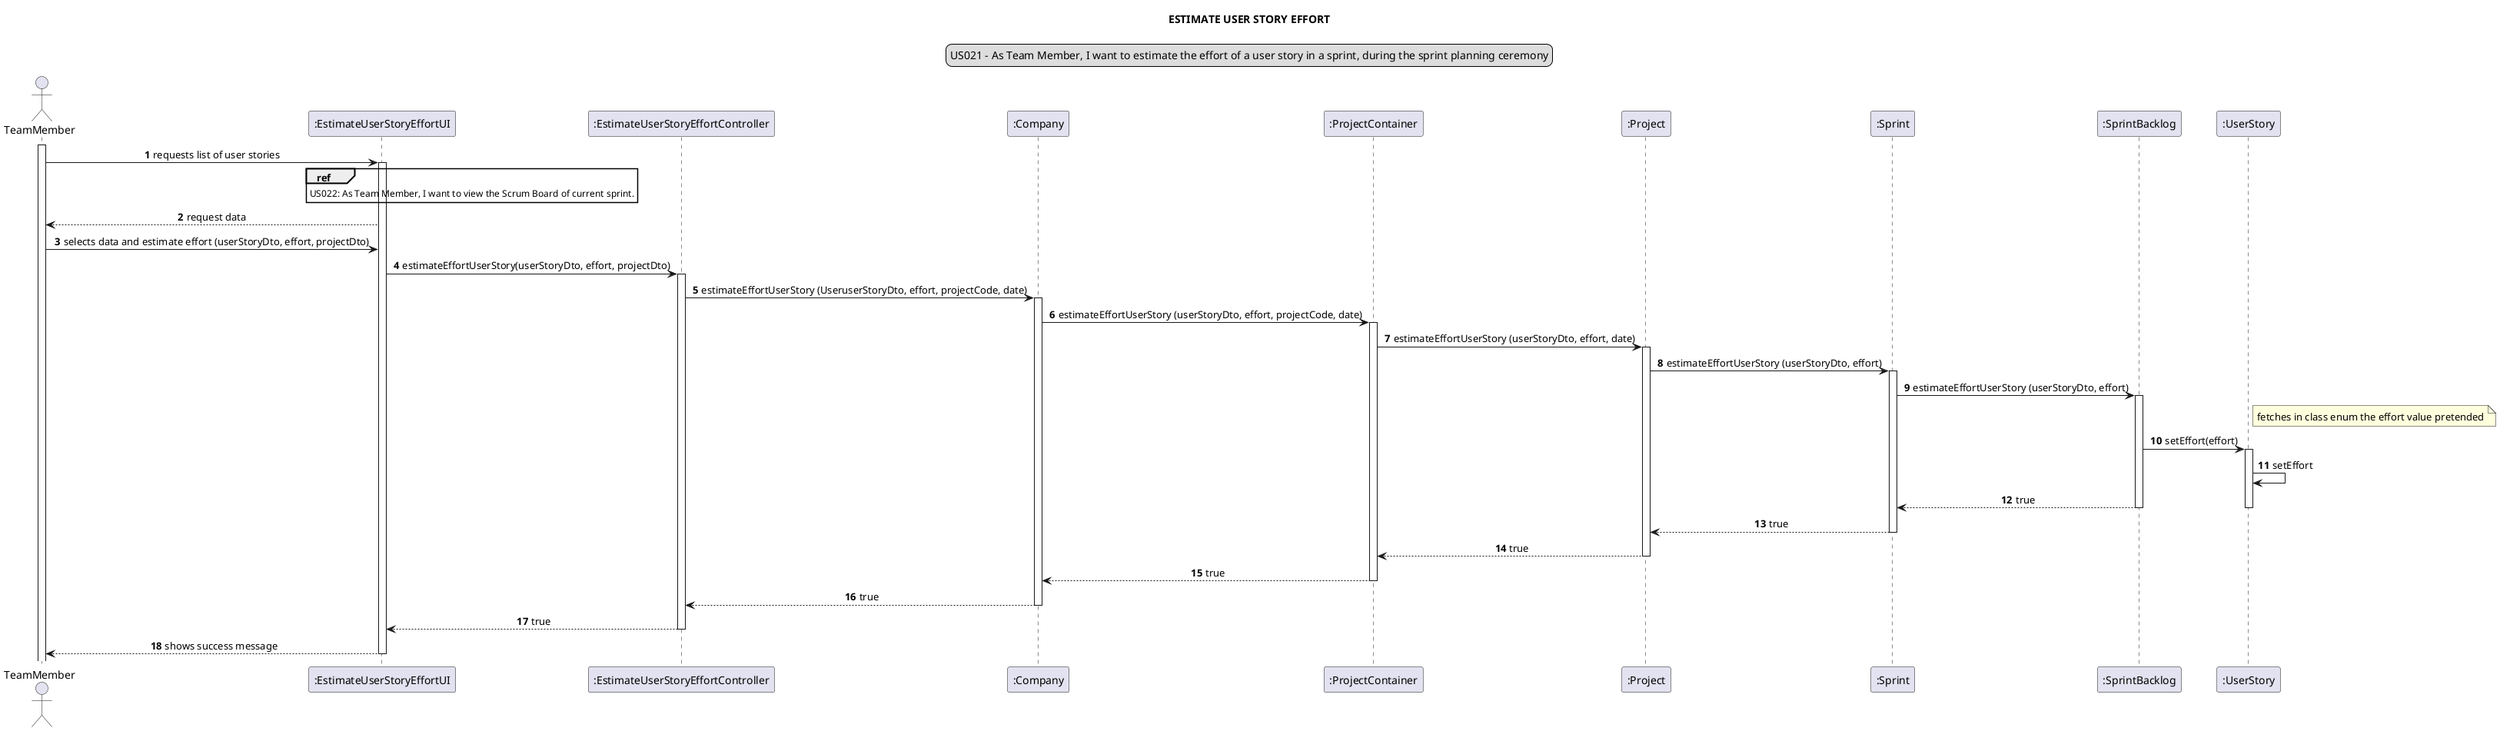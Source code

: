 @startuml
skinparam sequenceMessageAlign center
title ESTIMATE USER STORY EFFORT
legend top
US021 - As Team Member, I want to estimate the effort of a user story in a sprint, during the sprint planning ceremony
end legend
autonumber
actor TeamMember
participant ":EstimateUserStoryEffortUI" as ui
participant ":EstimateUserStoryEffortController" as controller
participant ":Company" as company
participant ":ProjectContainer" as pc
participant ":Project" as project
participant ":Sprint" as sprint
participant ":SprintBacklog" as sb
participant ":UserStory" as us


activate TeamMember

TeamMember -> ui: requests list of user stories
activate ui
ref over ui: US022: As Team Member, I want to view the Scrum Board of current sprint.





ui --> TeamMember: request data
TeamMember -> ui: selects data and estimate effort (userStoryDto, effort, projectDto)



ui -> controller: estimateEffortUserStory(userStoryDto, effort, projectDto)
activate controller

controller -> company: estimateEffortUserStory (UseruserStoryDto, effort, projectCode, date)
activate company

company -> pc: estimateEffortUserStory (userStoryDto, effort, projectCode, date)
activate pc

pc -> project: estimateEffortUserStory (userStoryDto, effort, date)
activate project

project -> sprint: estimateEffortUserStory (userStoryDto, effort)
activate sprint

sprint -> sb: estimateEffortUserStory (userStoryDto, effort)
activate sb
note right of us: fetches in class enum the effort value pretended

sb -> us: setEffort(effort)
activate us

us -> us: setEffort

sb --> sprint: true
deactivate us
deactivate sb
sprint --> project: true
deactivate sprint
project --> pc: true
deactivate project
pc --> company: true
deactivate pc
company --> controller: true
deactivate company
controller --> ui: true

deactivate controller
ui --> TeamMember: shows success message
deactivate ui
@enduml